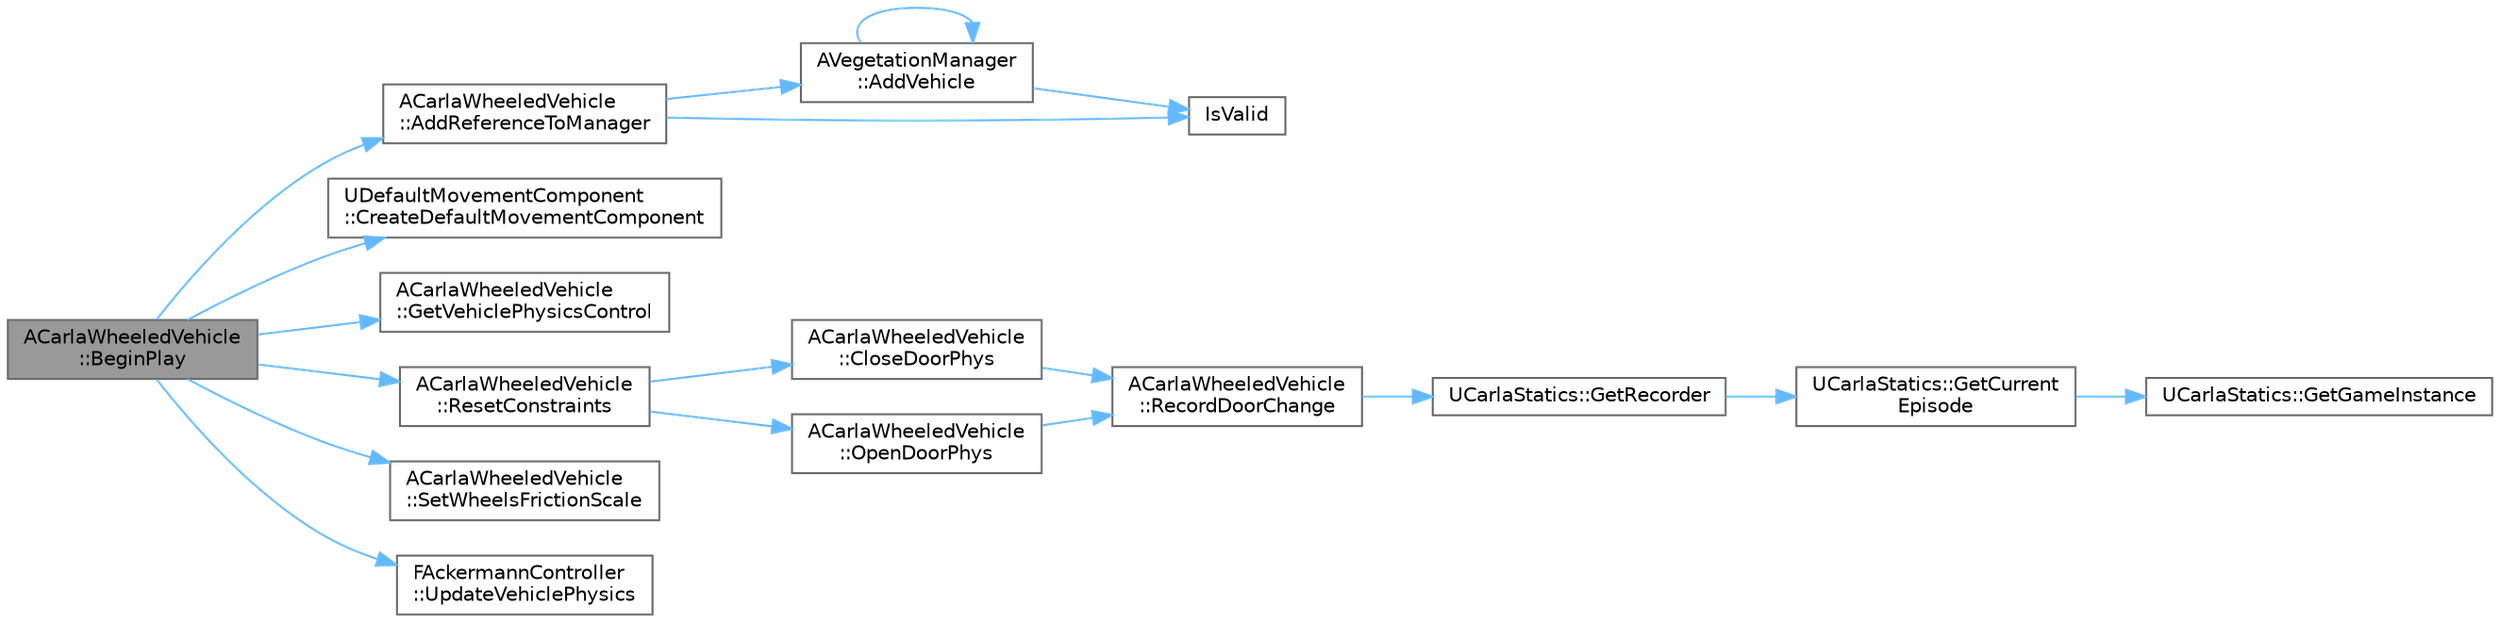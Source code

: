 digraph "ACarlaWheeledVehicle::BeginPlay"
{
 // INTERACTIVE_SVG=YES
 // LATEX_PDF_SIZE
  bgcolor="transparent";
  edge [fontname=Helvetica,fontsize=10,labelfontname=Helvetica,labelfontsize=10];
  node [fontname=Helvetica,fontsize=10,shape=box,height=0.2,width=0.4];
  rankdir="LR";
  Node1 [id="Node000001",label="ACarlaWheeledVehicle\l::BeginPlay",height=0.2,width=0.4,color="gray40", fillcolor="grey60", style="filled", fontcolor="black",tooltip=" "];
  Node1 -> Node2 [id="edge1_Node000001_Node000002",color="steelblue1",style="solid",tooltip=" "];
  Node2 [id="Node000002",label="ACarlaWheeledVehicle\l::AddReferenceToManager",height=0.2,width=0.4,color="grey40", fillcolor="white", style="filled",URL="$d5/d70/classACarlaWheeledVehicle.html#a1c477838cd3be7dc9a12e589e676168e",tooltip=" "];
  Node2 -> Node3 [id="edge2_Node000002_Node000003",color="steelblue1",style="solid",tooltip=" "];
  Node3 [id="Node000003",label="AVegetationManager\l::AddVehicle",height=0.2,width=0.4,color="grey40", fillcolor="white", style="filled",URL="$dd/dfc/classAVegetationManager.html#a754a4ad1c9c4cbd269ba7f722ec9d775",tooltip=" "];
  Node3 -> Node3 [id="edge3_Node000003_Node000003",color="steelblue1",style="solid",tooltip=" "];
  Node3 -> Node4 [id="edge4_Node000003_Node000004",color="steelblue1",style="solid",tooltip=" "];
  Node4 [id="Node000004",label="IsValid",height=0.2,width=0.4,color="grey40", fillcolor="white", style="filled",URL="$d2/d40/TrafficLightBase_8cpp.html#a1459952e95242b0c926376d0bb4692b8",tooltip=" "];
  Node2 -> Node4 [id="edge5_Node000002_Node000004",color="steelblue1",style="solid",tooltip=" "];
  Node1 -> Node5 [id="edge6_Node000001_Node000005",color="steelblue1",style="solid",tooltip=" "];
  Node5 [id="Node000005",label="UDefaultMovementComponent\l::CreateDefaultMovementComponent",height=0.2,width=0.4,color="grey40", fillcolor="white", style="filled",URL="$db/d10/classUDefaultMovementComponent.html#ae4d4da445db2f8e8abacaf22c5070277",tooltip=" "];
  Node1 -> Node6 [id="edge7_Node000001_Node000006",color="steelblue1",style="solid",tooltip=" "];
  Node6 [id="Node000006",label="ACarlaWheeledVehicle\l::GetVehiclePhysicsControl",height=0.2,width=0.4,color="grey40", fillcolor="white", style="filled",URL="$d5/d70/classACarlaWheeledVehicle.html#a40de457ecfffdca76f46d9be5925ee8f",tooltip=" "];
  Node1 -> Node7 [id="edge8_Node000001_Node000007",color="steelblue1",style="solid",tooltip=" "];
  Node7 [id="Node000007",label="ACarlaWheeledVehicle\l::ResetConstraints",height=0.2,width=0.4,color="grey40", fillcolor="white", style="filled",URL="$d5/d70/classACarlaWheeledVehicle.html#a80344597cc1f76c5759bf9b813bb346f",tooltip=" "];
  Node7 -> Node8 [id="edge9_Node000007_Node000008",color="steelblue1",style="solid",tooltip=" "];
  Node8 [id="Node000008",label="ACarlaWheeledVehicle\l::CloseDoorPhys",height=0.2,width=0.4,color="grey40", fillcolor="white", style="filled",URL="$d5/d70/classACarlaWheeledVehicle.html#a114c84eaff7178ef92e37ea0e0ac9e34",tooltip=" "];
  Node8 -> Node9 [id="edge10_Node000008_Node000009",color="steelblue1",style="solid",tooltip=" "];
  Node9 [id="Node000009",label="ACarlaWheeledVehicle\l::RecordDoorChange",height=0.2,width=0.4,color="grey40", fillcolor="white", style="filled",URL="$d5/d70/classACarlaWheeledVehicle.html#a087b3bd2e47d6662fce3e4f0da7cca61",tooltip=" "];
  Node9 -> Node10 [id="edge11_Node000009_Node000010",color="steelblue1",style="solid",tooltip=" "];
  Node10 [id="Node000010",label="UCarlaStatics::GetRecorder",height=0.2,width=0.4,color="grey40", fillcolor="white", style="filled",URL="$d7/d1e/classUCarlaStatics.html#adf84009ecb71dd12430e36c61a030c91",tooltip=" "];
  Node10 -> Node11 [id="edge12_Node000010_Node000011",color="steelblue1",style="solid",tooltip=" "];
  Node11 [id="Node000011",label="UCarlaStatics::GetCurrent\lEpisode",height=0.2,width=0.4,color="grey40", fillcolor="white", style="filled",URL="$d7/d1e/classUCarlaStatics.html#a83f2a341e32413abf1ec85ee740c2036",tooltip=" "];
  Node11 -> Node12 [id="edge13_Node000011_Node000012",color="steelblue1",style="solid",tooltip=" "];
  Node12 [id="Node000012",label="UCarlaStatics::GetGameInstance",height=0.2,width=0.4,color="grey40", fillcolor="white", style="filled",URL="$d7/d1e/classUCarlaStatics.html#a35e7cb760a58848081a618e7fa8201e2",tooltip=" "];
  Node7 -> Node13 [id="edge14_Node000007_Node000013",color="steelblue1",style="solid",tooltip=" "];
  Node13 [id="Node000013",label="ACarlaWheeledVehicle\l::OpenDoorPhys",height=0.2,width=0.4,color="grey40", fillcolor="white", style="filled",URL="$d5/d70/classACarlaWheeledVehicle.html#ac366b344047c94137d813a4a8a35eaeb",tooltip=" "];
  Node13 -> Node9 [id="edge15_Node000013_Node000009",color="steelblue1",style="solid",tooltip=" "];
  Node1 -> Node14 [id="edge16_Node000001_Node000014",color="steelblue1",style="solid",tooltip=" "];
  Node14 [id="Node000014",label="ACarlaWheeledVehicle\l::SetWheelsFrictionScale",height=0.2,width=0.4,color="grey40", fillcolor="white", style="filled",URL="$d5/d70/classACarlaWheeledVehicle.html#a050130de1e1ab5251e1f27c58359b23c",tooltip=" "];
  Node1 -> Node15 [id="edge17_Node000001_Node000015",color="steelblue1",style="solid",tooltip=" "];
  Node15 [id="Node000015",label="FAckermannController\l::UpdateVehiclePhysics",height=0.2,width=0.4,color="grey40", fillcolor="white", style="filled",URL="$d7/db5/classFAckermannController.html#abe8d237fb808b0eca659fb7008054a90",tooltip=" "];
}
